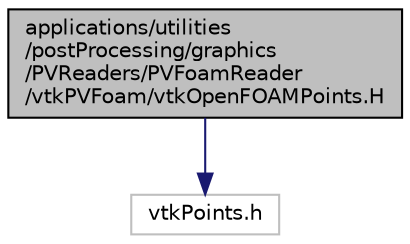 digraph "applications/utilities/postProcessing/graphics/PVReaders/PVFoamReader/vtkPVFoam/vtkOpenFOAMPoints.H"
{
  bgcolor="transparent";
  edge [fontname="Helvetica",fontsize="10",labelfontname="Helvetica",labelfontsize="10"];
  node [fontname="Helvetica",fontsize="10",shape=record];
  Node0 [label="applications/utilities\l/postProcessing/graphics\l/PVReaders/PVFoamReader\l/vtkPVFoam/vtkOpenFOAMPoints.H",height=0.2,width=0.4,color="black", fillcolor="grey75", style="filled", fontcolor="black"];
  Node0 -> Node1 [color="midnightblue",fontsize="10",style="solid",fontname="Helvetica"];
  Node1 [label="vtkPoints.h",height=0.2,width=0.4,color="grey75"];
}
